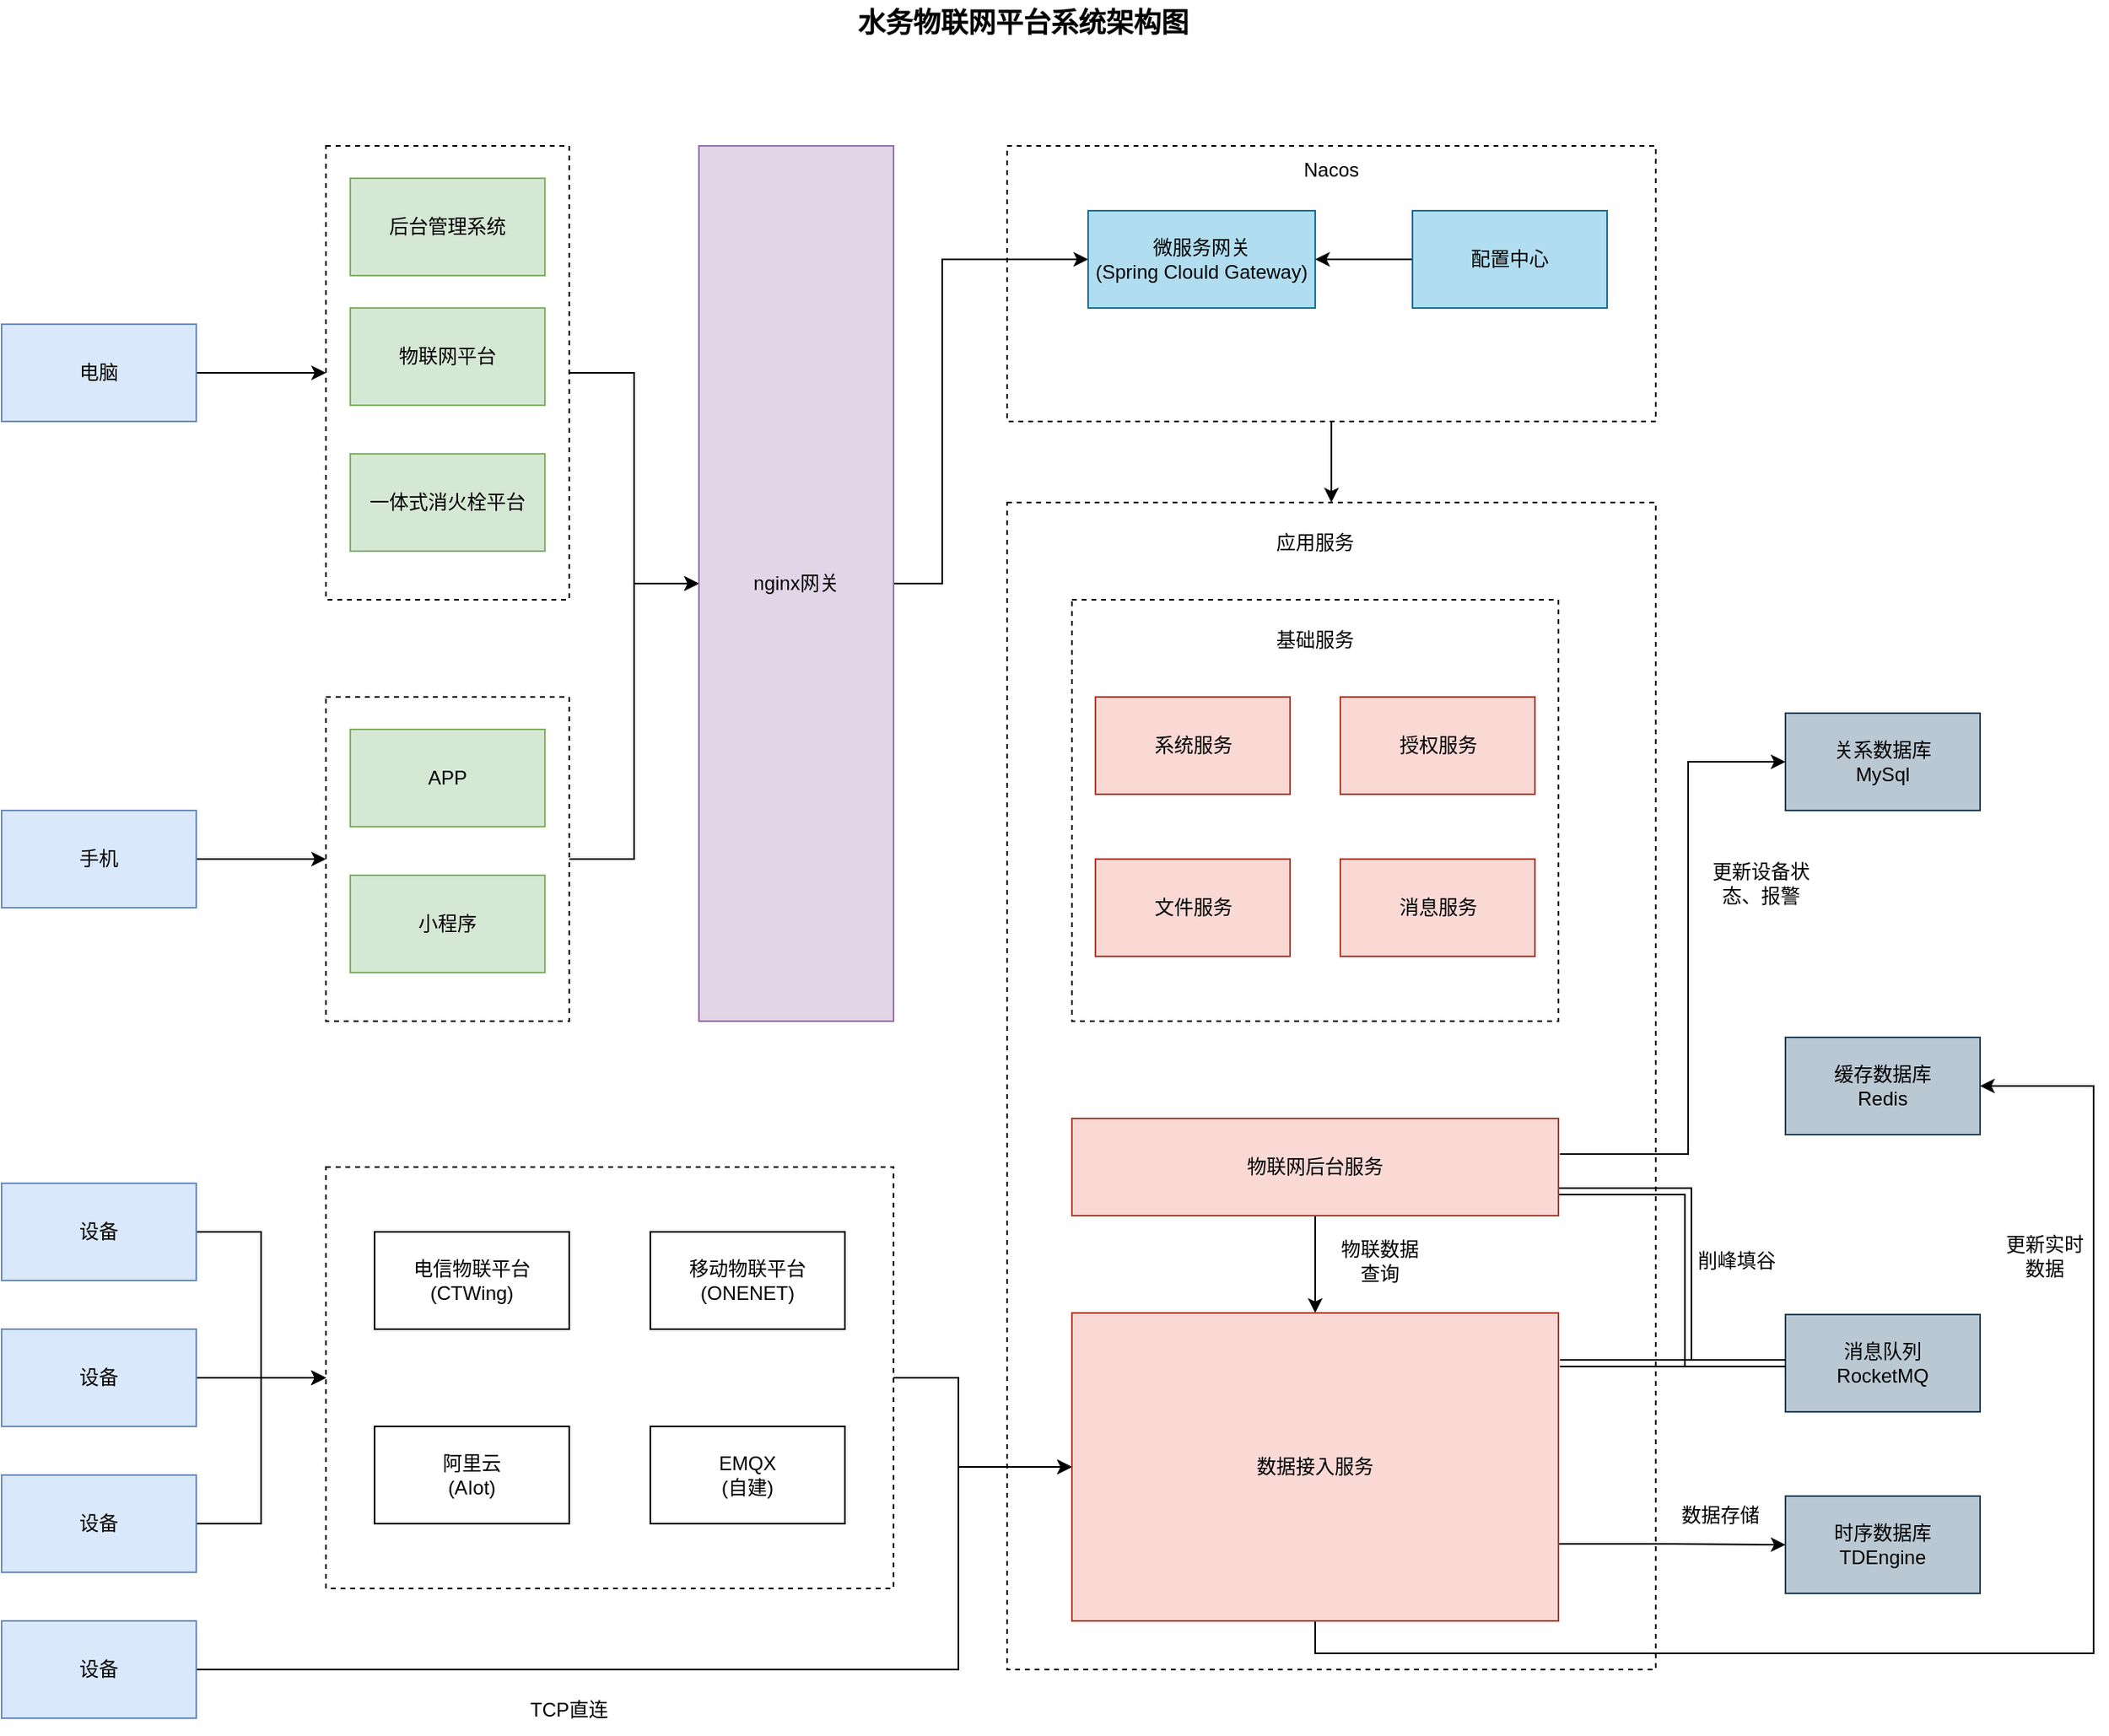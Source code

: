 <mxfile version="28.1.2">
  <diagram name="第 1 页" id="qOKYS8eUxFwfkXo6yj_E">
    <mxGraphModel dx="2058" dy="1116" grid="1" gridSize="10" guides="1" tooltips="1" connect="1" arrows="1" fold="1" page="1" pageScale="1" pageWidth="827" pageHeight="1169" math="0" shadow="0">
      <root>
        <mxCell id="0" />
        <mxCell id="1" parent="0" />
        <mxCell id="p9FNPHSCeA441jvZCyL8-60" value="" style="rounded=0;whiteSpace=wrap;html=1;fillColor=none;dashed=1;" parent="1" vertex="1">
          <mxGeometry x="720" y="380" width="400" height="720" as="geometry" />
        </mxCell>
        <mxCell id="p9FNPHSCeA441jvZCyL8-62" style="edgeStyle=orthogonalEdgeStyle;rounded=0;orthogonalLoop=1;jettySize=auto;html=1;exitX=0.5;exitY=1;exitDx=0;exitDy=0;" parent="1" source="p9FNPHSCeA441jvZCyL8-10" target="p9FNPHSCeA441jvZCyL8-60" edge="1">
          <mxGeometry relative="1" as="geometry" />
        </mxCell>
        <mxCell id="p9FNPHSCeA441jvZCyL8-10" value="" style="rounded=0;whiteSpace=wrap;html=1;fillColor=none;dashed=1;" parent="1" vertex="1">
          <mxGeometry x="720" y="160" width="400" height="170" as="geometry" />
        </mxCell>
        <mxCell id="p9FNPHSCeA441jvZCyL8-54" style="edgeStyle=orthogonalEdgeStyle;rounded=0;orthogonalLoop=1;jettySize=auto;html=1;exitX=1;exitY=0.5;exitDx=0;exitDy=0;entryX=0;entryY=0.5;entryDx=0;entryDy=0;" parent="1" source="p9FNPHSCeA441jvZCyL8-50" target="p9FNPHSCeA441jvZCyL8-9" edge="1">
          <mxGeometry relative="1" as="geometry" />
        </mxCell>
        <mxCell id="p9FNPHSCeA441jvZCyL8-50" value="" style="rounded=0;whiteSpace=wrap;html=1;fillColor=none;dashed=1;" parent="1" vertex="1">
          <mxGeometry x="300" y="500" width="150" height="200" as="geometry" />
        </mxCell>
        <mxCell id="p9FNPHSCeA441jvZCyL8-53" style="edgeStyle=orthogonalEdgeStyle;rounded=0;orthogonalLoop=1;jettySize=auto;html=1;exitX=1;exitY=0.5;exitDx=0;exitDy=0;entryX=0;entryY=0.5;entryDx=0;entryDy=0;" parent="1" source="p9FNPHSCeA441jvZCyL8-48" target="p9FNPHSCeA441jvZCyL8-9" edge="1">
          <mxGeometry relative="1" as="geometry" />
        </mxCell>
        <mxCell id="p9FNPHSCeA441jvZCyL8-48" value="" style="rounded=0;whiteSpace=wrap;html=1;fillColor=none;dashed=1;" parent="1" vertex="1">
          <mxGeometry x="300" y="160" width="150" height="280" as="geometry" />
        </mxCell>
        <mxCell id="p9FNPHSCeA441jvZCyL8-51" style="edgeStyle=orthogonalEdgeStyle;rounded=0;orthogonalLoop=1;jettySize=auto;html=1;exitX=1;exitY=0.5;exitDx=0;exitDy=0;entryX=0;entryY=0.5;entryDx=0;entryDy=0;" parent="1" source="9M_XE-LLJXDGskjybHfI-3" target="p9FNPHSCeA441jvZCyL8-48" edge="1">
          <mxGeometry relative="1" as="geometry" />
        </mxCell>
        <mxCell id="9M_XE-LLJXDGskjybHfI-3" value="电脑" style="rounded=0;whiteSpace=wrap;html=1;fillColor=#dae8fc;strokeColor=#6c8ebf;" parent="1" vertex="1">
          <mxGeometry x="100" y="270" width="120" height="60" as="geometry" />
        </mxCell>
        <mxCell id="9M_XE-LLJXDGskjybHfI-7" value="&lt;b&gt;&lt;font style=&quot;font-size: 17px;&quot;&gt;水务物联网平台系统架构图&lt;/font&gt;&lt;/b&gt;" style="text;html=1;align=center;verticalAlign=middle;whiteSpace=wrap;rounded=0;" parent="1" vertex="1">
          <mxGeometry x="620" y="70" width="220" height="30" as="geometry" />
        </mxCell>
        <mxCell id="p9FNPHSCeA441jvZCyL8-3" value="后台管理系统" style="rounded=0;whiteSpace=wrap;html=1;fillColor=#d5e8d4;strokeColor=#82b366;" parent="1" vertex="1">
          <mxGeometry x="315" y="180" width="120" height="60" as="geometry" />
        </mxCell>
        <mxCell id="p9FNPHSCeA441jvZCyL8-4" value="物联网平台" style="rounded=0;whiteSpace=wrap;html=1;fillColor=#d5e8d4;strokeColor=#82b366;" parent="1" vertex="1">
          <mxGeometry x="315" y="260" width="120" height="60" as="geometry" />
        </mxCell>
        <mxCell id="p9FNPHSCeA441jvZCyL8-5" value="一体式消火栓平台" style="rounded=0;whiteSpace=wrap;html=1;fillColor=#d5e8d4;strokeColor=#82b366;" parent="1" vertex="1">
          <mxGeometry x="315" y="350" width="120" height="60" as="geometry" />
        </mxCell>
        <mxCell id="p9FNPHSCeA441jvZCyL8-6" value="小程序" style="rounded=0;whiteSpace=wrap;html=1;fillColor=#d5e8d4;strokeColor=#82b366;" parent="1" vertex="1">
          <mxGeometry x="315" y="610" width="120" height="60" as="geometry" />
        </mxCell>
        <mxCell id="p9FNPHSCeA441jvZCyL8-7" value="APP" style="rounded=0;whiteSpace=wrap;html=1;fillColor=#d5e8d4;strokeColor=#82b366;" parent="1" vertex="1">
          <mxGeometry x="315" y="520" width="120" height="60" as="geometry" />
        </mxCell>
        <mxCell id="p9FNPHSCeA441jvZCyL8-52" style="edgeStyle=orthogonalEdgeStyle;rounded=0;orthogonalLoop=1;jettySize=auto;html=1;exitX=1;exitY=0.5;exitDx=0;exitDy=0;entryX=0;entryY=0.5;entryDx=0;entryDy=0;" parent="1" source="p9FNPHSCeA441jvZCyL8-8" target="p9FNPHSCeA441jvZCyL8-50" edge="1">
          <mxGeometry relative="1" as="geometry" />
        </mxCell>
        <mxCell id="p9FNPHSCeA441jvZCyL8-8" value="手机" style="rounded=0;whiteSpace=wrap;html=1;fillColor=#dae8fc;strokeColor=#6c8ebf;" parent="1" vertex="1">
          <mxGeometry x="100" y="570" width="120" height="60" as="geometry" />
        </mxCell>
        <mxCell id="p9FNPHSCeA441jvZCyL8-55" style="edgeStyle=orthogonalEdgeStyle;rounded=0;orthogonalLoop=1;jettySize=auto;html=1;exitX=1;exitY=0.5;exitDx=0;exitDy=0;entryX=0;entryY=0.5;entryDx=0;entryDy=0;" parent="1" source="p9FNPHSCeA441jvZCyL8-9" target="p9FNPHSCeA441jvZCyL8-45" edge="1">
          <mxGeometry relative="1" as="geometry">
            <Array as="points">
              <mxPoint x="680" y="430" />
              <mxPoint x="680" y="230" />
            </Array>
          </mxGeometry>
        </mxCell>
        <mxCell id="p9FNPHSCeA441jvZCyL8-9" value="nginx网关" style="rounded=0;whiteSpace=wrap;html=1;fillColor=#e1d5e7;strokeColor=#9673a6;" parent="1" vertex="1">
          <mxGeometry x="530" y="160" width="120" height="540" as="geometry" />
        </mxCell>
        <mxCell id="p9FNPHSCeA441jvZCyL8-12" value="" style="rounded=0;whiteSpace=wrap;html=1;fillColor=none;dashed=1;" parent="1" vertex="1">
          <mxGeometry x="760" y="440" width="300" height="260" as="geometry" />
        </mxCell>
        <mxCell id="p9FNPHSCeA441jvZCyL8-13" value="基础服务" style="text;html=1;align=center;verticalAlign=middle;whiteSpace=wrap;rounded=0;" parent="1" vertex="1">
          <mxGeometry x="880" y="450" width="60" height="30" as="geometry" />
        </mxCell>
        <mxCell id="p9FNPHSCeA441jvZCyL8-15" value="系统服务" style="rounded=0;whiteSpace=wrap;html=1;fillColor=#fad9d5;strokeColor=#ae4132;" parent="1" vertex="1">
          <mxGeometry x="774.5" y="500" width="120" height="60" as="geometry" />
        </mxCell>
        <mxCell id="p9FNPHSCeA441jvZCyL8-16" value="关系数据库&lt;div&gt;MySql&lt;/div&gt;" style="rounded=0;whiteSpace=wrap;html=1;fillColor=#bac8d3;strokeColor=#23445d;" parent="1" vertex="1">
          <mxGeometry x="1200" y="510" width="120" height="60" as="geometry" />
        </mxCell>
        <mxCell id="p9FNPHSCeA441jvZCyL8-18" value="授权服务" style="rounded=0;whiteSpace=wrap;html=1;fillColor=#fad9d5;strokeColor=#ae4132;" parent="1" vertex="1">
          <mxGeometry x="925.5" y="500" width="120" height="60" as="geometry" />
        </mxCell>
        <mxCell id="p9FNPHSCeA441jvZCyL8-19" value="文件服务" style="rounded=0;whiteSpace=wrap;html=1;fillColor=#fad9d5;strokeColor=#ae4132;" parent="1" vertex="1">
          <mxGeometry x="774.5" y="600" width="120" height="60" as="geometry" />
        </mxCell>
        <mxCell id="p9FNPHSCeA441jvZCyL8-20" value="消息服务" style="rounded=0;whiteSpace=wrap;html=1;fillColor=#fad9d5;strokeColor=#ae4132;" parent="1" vertex="1">
          <mxGeometry x="925.5" y="600" width="120" height="60" as="geometry" />
        </mxCell>
        <mxCell id="p9FNPHSCeA441jvZCyL8-63" style="edgeStyle=orthogonalEdgeStyle;rounded=0;orthogonalLoop=1;jettySize=auto;html=1;exitX=0.5;exitY=1;exitDx=0;exitDy=0;entryX=0.5;entryY=0;entryDx=0;entryDy=0;" parent="1" source="p9FNPHSCeA441jvZCyL8-24" target="p9FNPHSCeA441jvZCyL8-40" edge="1">
          <mxGeometry relative="1" as="geometry" />
        </mxCell>
        <mxCell id="p9FNPHSCeA441jvZCyL8-83" style="edgeStyle=orthogonalEdgeStyle;rounded=0;orthogonalLoop=1;jettySize=auto;html=1;exitX=1.003;exitY=0.367;exitDx=0;exitDy=0;exitPerimeter=0;entryX=0;entryY=0.5;entryDx=0;entryDy=0;" parent="1" source="p9FNPHSCeA441jvZCyL8-24" target="p9FNPHSCeA441jvZCyL8-16" edge="1">
          <mxGeometry relative="1" as="geometry">
            <mxPoint x="1319.5" y="530" as="targetPoint" />
            <mxPoint x="1059.5" y="780" as="sourcePoint" />
            <Array as="points">
              <mxPoint x="1140" y="782" />
              <mxPoint x="1140" y="540" />
            </Array>
          </mxGeometry>
        </mxCell>
        <mxCell id="p9FNPHSCeA441jvZCyL8-85" style="edgeStyle=orthogonalEdgeStyle;rounded=0;orthogonalLoop=1;jettySize=auto;html=1;exitX=1;exitY=0.75;exitDx=0;exitDy=0;entryX=0;entryY=0.5;entryDx=0;entryDy=0;shape=link;" parent="1" source="p9FNPHSCeA441jvZCyL8-24" target="p9FNPHSCeA441jvZCyL8-30" edge="1">
          <mxGeometry relative="1" as="geometry">
            <Array as="points">
              <mxPoint x="1140" y="805" />
              <mxPoint x="1140" y="911" />
            </Array>
          </mxGeometry>
        </mxCell>
        <mxCell id="p9FNPHSCeA441jvZCyL8-24" value="物联网后台服务" style="rounded=0;whiteSpace=wrap;html=1;fillColor=#fad9d5;strokeColor=#ae4132;" parent="1" vertex="1">
          <mxGeometry x="760" y="760" width="300" height="60" as="geometry" />
        </mxCell>
        <mxCell id="p9FNPHSCeA441jvZCyL8-28" value="时序数据库&lt;div&gt;TDEngine&lt;/div&gt;" style="rounded=0;whiteSpace=wrap;html=1;fillColor=#bac8d3;strokeColor=#23445d;" parent="1" vertex="1">
          <mxGeometry x="1200" y="993" width="120" height="60" as="geometry" />
        </mxCell>
        <mxCell id="p9FNPHSCeA441jvZCyL8-29" value="缓存数据库&lt;div&gt;Redis&lt;/div&gt;" style="rounded=0;whiteSpace=wrap;html=1;fillColor=#bac8d3;strokeColor=#23445d;" parent="1" vertex="1">
          <mxGeometry x="1200" y="710" width="120" height="60" as="geometry" />
        </mxCell>
        <mxCell id="p9FNPHSCeA441jvZCyL8-75" style="edgeStyle=orthogonalEdgeStyle;rounded=0;orthogonalLoop=1;jettySize=auto;html=1;entryX=1;entryY=0.5;entryDx=0;entryDy=0;" parent="1" target="p9FNPHSCeA441jvZCyL8-29" edge="1">
          <mxGeometry relative="1" as="geometry">
            <mxPoint x="910" y="1070" as="sourcePoint" />
            <Array as="points">
              <mxPoint x="910" y="1090" />
              <mxPoint x="1390" y="1090" />
              <mxPoint x="1390" y="740" />
            </Array>
          </mxGeometry>
        </mxCell>
        <mxCell id="p9FNPHSCeA441jvZCyL8-30" value="消息队列&lt;div&gt;RocketMQ&lt;/div&gt;" style="rounded=0;whiteSpace=wrap;html=1;fillColor=#bac8d3;strokeColor=#23445d;" parent="1" vertex="1">
          <mxGeometry x="1200" y="881" width="120" height="60" as="geometry" />
        </mxCell>
        <mxCell id="p9FNPHSCeA441jvZCyL8-64" style="edgeStyle=orthogonalEdgeStyle;rounded=0;orthogonalLoop=1;jettySize=auto;html=1;exitX=1;exitY=0.5;exitDx=0;exitDy=0;entryX=0;entryY=0.5;entryDx=0;entryDy=0;" parent="1" source="p9FNPHSCeA441jvZCyL8-31" target="p9FNPHSCeA441jvZCyL8-34" edge="1">
          <mxGeometry relative="1" as="geometry" />
        </mxCell>
        <mxCell id="p9FNPHSCeA441jvZCyL8-31" value="设备" style="rounded=0;whiteSpace=wrap;html=1;fillColor=#dae8fc;strokeColor=#6c8ebf;" parent="1" vertex="1">
          <mxGeometry x="100" y="800" width="120" height="60" as="geometry" />
        </mxCell>
        <mxCell id="p9FNPHSCeA441jvZCyL8-65" style="edgeStyle=orthogonalEdgeStyle;rounded=0;orthogonalLoop=1;jettySize=auto;html=1;exitX=1;exitY=0.5;exitDx=0;exitDy=0;" parent="1" source="p9FNPHSCeA441jvZCyL8-32" edge="1">
          <mxGeometry relative="1" as="geometry">
            <mxPoint x="300" y="920" as="targetPoint" />
          </mxGeometry>
        </mxCell>
        <mxCell id="p9FNPHSCeA441jvZCyL8-32" value="设备" style="rounded=0;whiteSpace=wrap;html=1;fillColor=#dae8fc;strokeColor=#6c8ebf;" parent="1" vertex="1">
          <mxGeometry x="100" y="890" width="120" height="60" as="geometry" />
        </mxCell>
        <mxCell id="p9FNPHSCeA441jvZCyL8-66" style="edgeStyle=orthogonalEdgeStyle;rounded=0;orthogonalLoop=1;jettySize=auto;html=1;exitX=1;exitY=0.5;exitDx=0;exitDy=0;entryX=0;entryY=0.5;entryDx=0;entryDy=0;" parent="1" source="p9FNPHSCeA441jvZCyL8-33" target="p9FNPHSCeA441jvZCyL8-40" edge="1">
          <mxGeometry relative="1" as="geometry">
            <Array as="points">
              <mxPoint x="690" y="1100" />
              <mxPoint x="690" y="975" />
            </Array>
          </mxGeometry>
        </mxCell>
        <mxCell id="p9FNPHSCeA441jvZCyL8-33" value="设备" style="rounded=0;whiteSpace=wrap;html=1;fillColor=#dae8fc;strokeColor=#6c8ebf;" parent="1" vertex="1">
          <mxGeometry x="100" y="1070" width="120" height="60" as="geometry" />
        </mxCell>
        <mxCell id="p9FNPHSCeA441jvZCyL8-69" style="edgeStyle=orthogonalEdgeStyle;rounded=0;orthogonalLoop=1;jettySize=auto;html=1;exitX=1;exitY=0.5;exitDx=0;exitDy=0;entryX=0;entryY=0.5;entryDx=0;entryDy=0;" parent="1" source="p9FNPHSCeA441jvZCyL8-34" target="p9FNPHSCeA441jvZCyL8-40" edge="1">
          <mxGeometry relative="1" as="geometry">
            <Array as="points">
              <mxPoint x="690" y="920" />
              <mxPoint x="690" y="975" />
            </Array>
          </mxGeometry>
        </mxCell>
        <mxCell id="p9FNPHSCeA441jvZCyL8-34" value="" style="rounded=0;whiteSpace=wrap;html=1;fillColor=none;dashed=1;" parent="1" vertex="1">
          <mxGeometry x="300" y="790" width="350" height="260" as="geometry" />
        </mxCell>
        <mxCell id="p9FNPHSCeA441jvZCyL8-35" value="电信物联平台(CTWing)" style="rounded=0;whiteSpace=wrap;html=1;" parent="1" vertex="1">
          <mxGeometry x="330" y="830" width="120" height="60" as="geometry" />
        </mxCell>
        <mxCell id="p9FNPHSCeA441jvZCyL8-37" value="移动物联平台(ONENET&lt;span style=&quot;background-color: transparent; color: light-dark(rgb(0, 0, 0), rgb(255, 255, 255));&quot;&gt;)&lt;/span&gt;" style="rounded=0;whiteSpace=wrap;html=1;" parent="1" vertex="1">
          <mxGeometry x="500" y="830" width="120" height="60" as="geometry" />
        </mxCell>
        <mxCell id="p9FNPHSCeA441jvZCyL8-38" value="阿里云&lt;div&gt;(AIot)&lt;/div&gt;" style="rounded=0;whiteSpace=wrap;html=1;" parent="1" vertex="1">
          <mxGeometry x="330" y="950" width="120" height="60" as="geometry" />
        </mxCell>
        <mxCell id="p9FNPHSCeA441jvZCyL8-39" value="EMQX&lt;div&gt;(自建)&lt;/div&gt;" style="rounded=0;whiteSpace=wrap;html=1;" parent="1" vertex="1">
          <mxGeometry x="500" y="950" width="120" height="60" as="geometry" />
        </mxCell>
        <mxCell id="p9FNPHSCeA441jvZCyL8-73" style="edgeStyle=orthogonalEdgeStyle;rounded=0;orthogonalLoop=1;jettySize=auto;html=1;entryX=0;entryY=0.5;entryDx=0;entryDy=0;shape=link;exitX=1.003;exitY=0.163;exitDx=0;exitDy=0;exitPerimeter=0;" parent="1" source="p9FNPHSCeA441jvZCyL8-40" target="p9FNPHSCeA441jvZCyL8-30" edge="1">
          <mxGeometry relative="1" as="geometry" />
        </mxCell>
        <mxCell id="p9FNPHSCeA441jvZCyL8-77" style="edgeStyle=orthogonalEdgeStyle;rounded=0;orthogonalLoop=1;jettySize=auto;html=1;exitX=1;exitY=0.75;exitDx=0;exitDy=0;entryX=0;entryY=0.5;entryDx=0;entryDy=0;" parent="1" source="p9FNPHSCeA441jvZCyL8-40" target="p9FNPHSCeA441jvZCyL8-28" edge="1">
          <mxGeometry relative="1" as="geometry" />
        </mxCell>
        <mxCell id="p9FNPHSCeA441jvZCyL8-40" value="数据接入服务" style="rounded=0;whiteSpace=wrap;html=1;fillColor=#fad9d5;strokeColor=#ae4132;" parent="1" vertex="1">
          <mxGeometry x="760" y="880" width="300" height="190" as="geometry" />
        </mxCell>
        <mxCell id="p9FNPHSCeA441jvZCyL8-42" value="Nacos" style="text;html=1;align=center;verticalAlign=middle;whiteSpace=wrap;rounded=0;" parent="1" vertex="1">
          <mxGeometry x="890" y="160" width="60" height="30" as="geometry" />
        </mxCell>
        <mxCell id="p9FNPHSCeA441jvZCyL8-45" value="微服务网关&lt;div&gt;(Spring Clould Gateway)&lt;/div&gt;" style="rounded=0;whiteSpace=wrap;html=1;fillColor=#b1ddf0;strokeColor=#10739e;" parent="1" vertex="1">
          <mxGeometry x="770" y="200" width="140" height="60" as="geometry" />
        </mxCell>
        <mxCell id="p9FNPHSCeA441jvZCyL8-56" style="edgeStyle=orthogonalEdgeStyle;rounded=0;orthogonalLoop=1;jettySize=auto;html=1;exitX=0;exitY=0.5;exitDx=0;exitDy=0;" parent="1" source="p9FNPHSCeA441jvZCyL8-46" target="p9FNPHSCeA441jvZCyL8-45" edge="1">
          <mxGeometry relative="1" as="geometry" />
        </mxCell>
        <mxCell id="p9FNPHSCeA441jvZCyL8-46" value="配置中心" style="rounded=0;whiteSpace=wrap;html=1;fillColor=#b1ddf0;strokeColor=#10739e;" parent="1" vertex="1">
          <mxGeometry x="970" y="200" width="120" height="60" as="geometry" />
        </mxCell>
        <mxCell id="p9FNPHSCeA441jvZCyL8-61" value="应用服务" style="text;html=1;align=center;verticalAlign=middle;whiteSpace=wrap;rounded=0;" parent="1" vertex="1">
          <mxGeometry x="880" y="390" width="60" height="30" as="geometry" />
        </mxCell>
        <mxCell id="p9FNPHSCeA441jvZCyL8-68" style="edgeStyle=orthogonalEdgeStyle;rounded=0;orthogonalLoop=1;jettySize=auto;html=1;exitX=1;exitY=0.5;exitDx=0;exitDy=0;entryX=0;entryY=0.5;entryDx=0;entryDy=0;" parent="1" source="p9FNPHSCeA441jvZCyL8-67" target="p9FNPHSCeA441jvZCyL8-34" edge="1">
          <mxGeometry relative="1" as="geometry" />
        </mxCell>
        <mxCell id="p9FNPHSCeA441jvZCyL8-67" value="设备" style="rounded=0;whiteSpace=wrap;html=1;fillColor=#dae8fc;strokeColor=#6c8ebf;" parent="1" vertex="1">
          <mxGeometry x="100" y="980" width="120" height="60" as="geometry" />
        </mxCell>
        <mxCell id="p9FNPHSCeA441jvZCyL8-70" value="TCP直连" style="text;html=1;align=center;verticalAlign=middle;whiteSpace=wrap;rounded=0;" parent="1" vertex="1">
          <mxGeometry x="420" y="1110" width="60" height="30" as="geometry" />
        </mxCell>
        <mxCell id="p9FNPHSCeA441jvZCyL8-76" value="更新实时数据" style="text;html=1;align=center;verticalAlign=middle;whiteSpace=wrap;rounded=0;" parent="1" vertex="1">
          <mxGeometry x="1330" y="830" width="60" height="30" as="geometry" />
        </mxCell>
        <mxCell id="p9FNPHSCeA441jvZCyL8-78" value="数据存储" style="text;html=1;align=center;verticalAlign=middle;whiteSpace=wrap;rounded=0;" parent="1" vertex="1">
          <mxGeometry x="1130" y="990" width="60" height="30" as="geometry" />
        </mxCell>
        <mxCell id="p9FNPHSCeA441jvZCyL8-79" value="物联数据查询" style="text;html=1;align=center;verticalAlign=middle;whiteSpace=wrap;rounded=0;" parent="1" vertex="1">
          <mxGeometry x="920" y="833" width="60" height="30" as="geometry" />
        </mxCell>
        <mxCell id="p9FNPHSCeA441jvZCyL8-81" value="更新设备状态、报警" style="text;html=1;align=center;verticalAlign=middle;whiteSpace=wrap;rounded=0;" parent="1" vertex="1">
          <mxGeometry x="1150" y="600" width="70" height="30" as="geometry" />
        </mxCell>
        <mxCell id="p9FNPHSCeA441jvZCyL8-84" value="削峰填谷" style="text;html=1;align=center;verticalAlign=middle;whiteSpace=wrap;rounded=0;" parent="1" vertex="1">
          <mxGeometry x="1140" y="833" width="60" height="30" as="geometry" />
        </mxCell>
      </root>
    </mxGraphModel>
  </diagram>
</mxfile>
